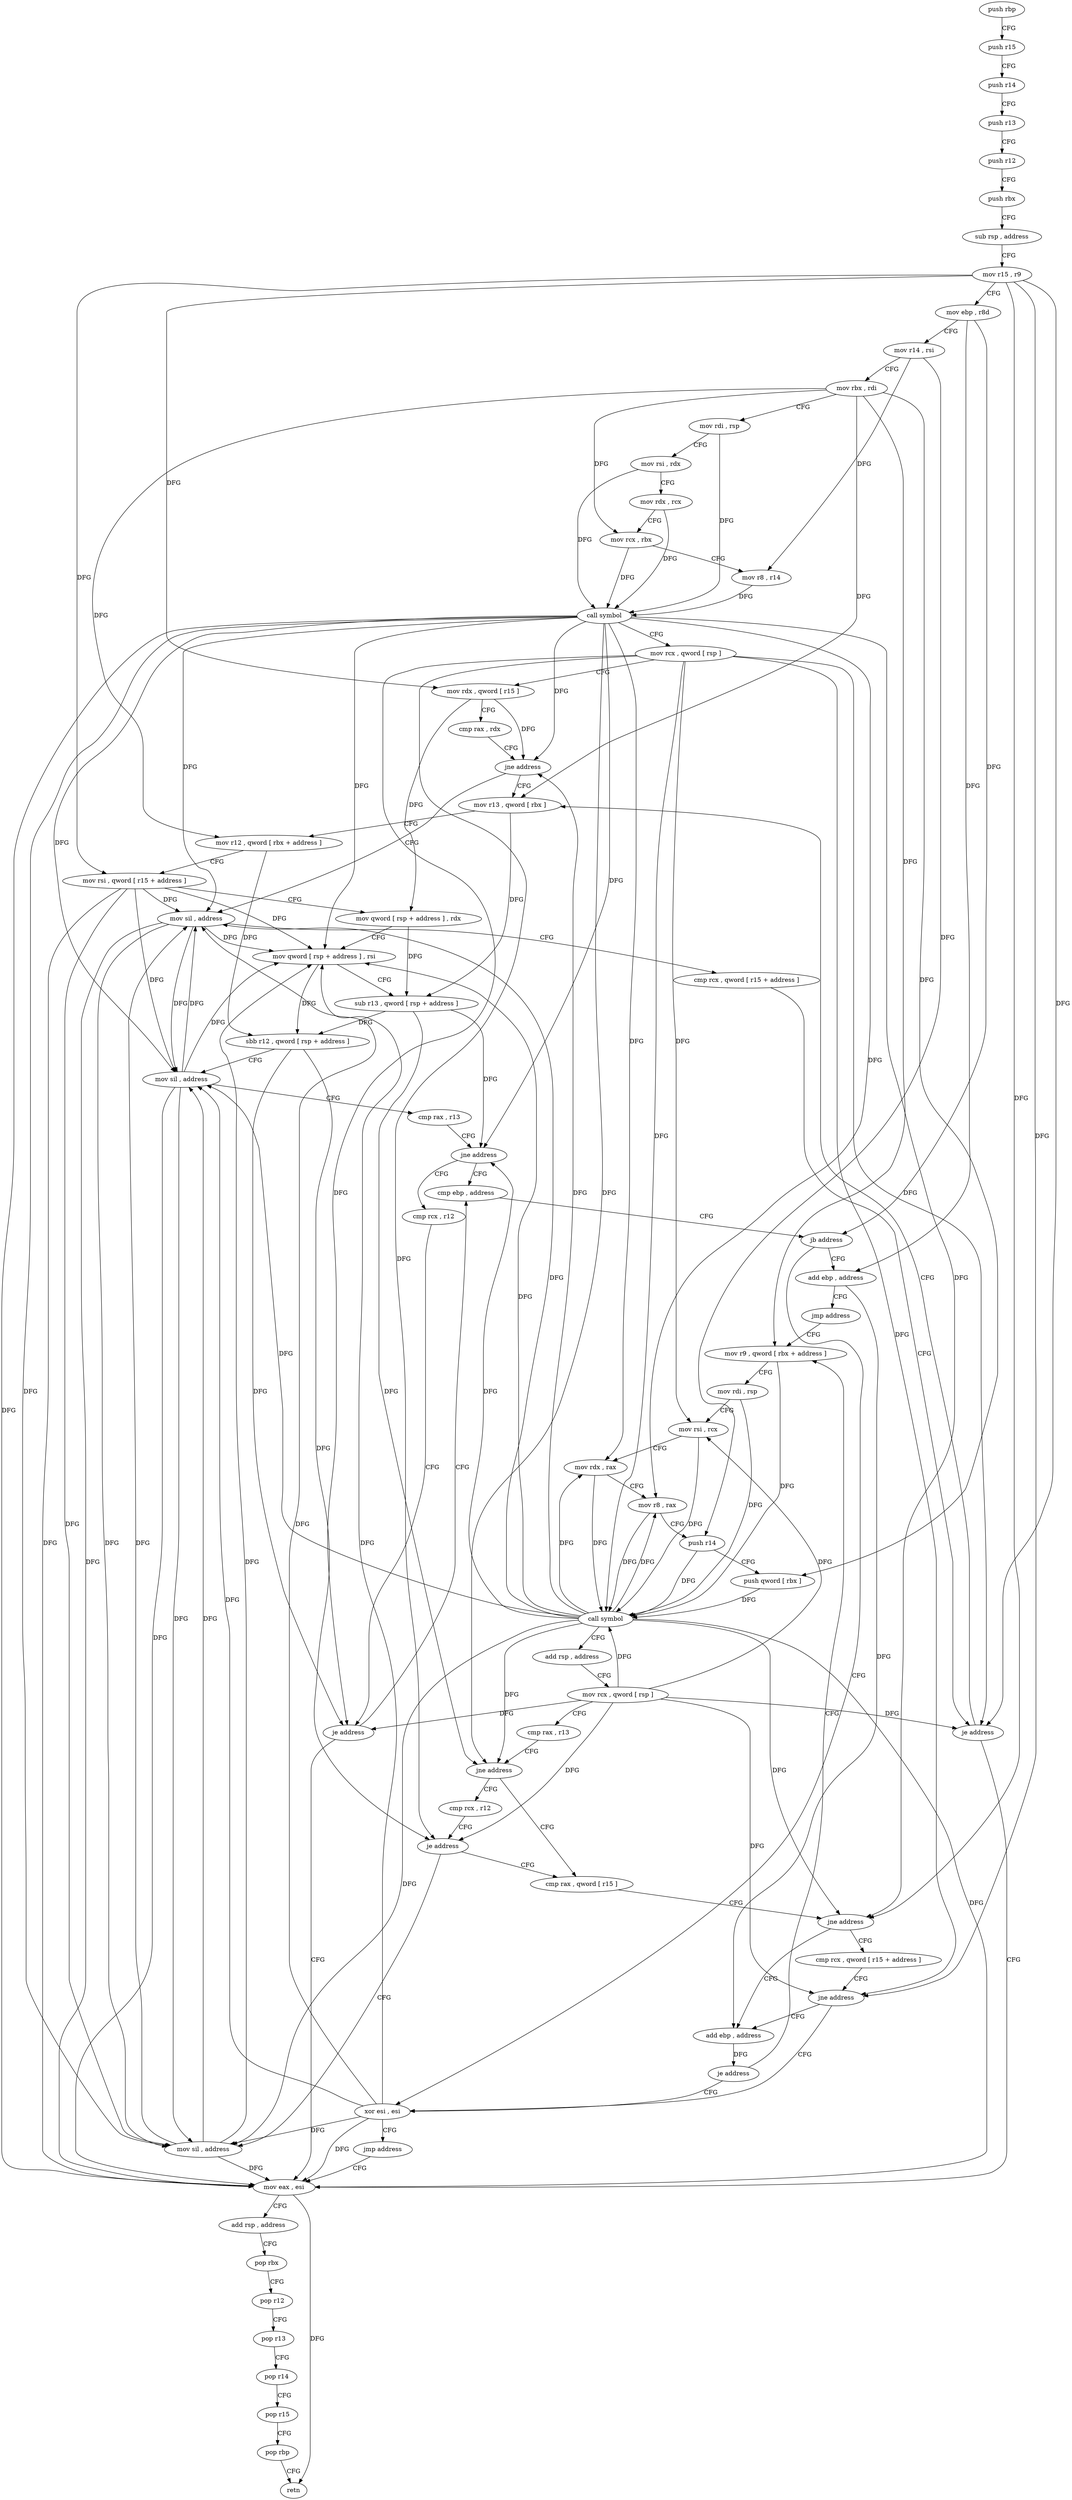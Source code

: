 digraph "func" {
"4212480" [label = "push rbp" ]
"4212481" [label = "push r15" ]
"4212483" [label = "push r14" ]
"4212485" [label = "push r13" ]
"4212487" [label = "push r12" ]
"4212489" [label = "push rbx" ]
"4212490" [label = "sub rsp , address" ]
"4212494" [label = "mov r15 , r9" ]
"4212497" [label = "mov ebp , r8d" ]
"4212500" [label = "mov r14 , rsi" ]
"4212503" [label = "mov rbx , rdi" ]
"4212506" [label = "mov rdi , rsp" ]
"4212509" [label = "mov rsi , rdx" ]
"4212512" [label = "mov rdx , rcx" ]
"4212515" [label = "mov rcx , rbx" ]
"4212518" [label = "mov r8 , r14" ]
"4212521" [label = "call symbol" ]
"4212526" [label = "mov rcx , qword [ rsp ]" ]
"4212530" [label = "mov rdx , qword [ r15 ]" ]
"4212533" [label = "cmp rax , rdx" ]
"4212536" [label = "jne address" ]
"4212547" [label = "mov r13 , qword [ rbx ]" ]
"4212538" [label = "mov sil , address" ]
"4212550" [label = "mov r12 , qword [ rbx + address ]" ]
"4212554" [label = "mov rsi , qword [ r15 + address ]" ]
"4212558" [label = "mov qword [ rsp + address ] , rdx" ]
"4212563" [label = "mov qword [ rsp + address ] , rsi" ]
"4212568" [label = "sub r13 , qword [ rsp + address ]" ]
"4212573" [label = "sbb r12 , qword [ rsp + address ]" ]
"4212578" [label = "mov sil , address" ]
"4212581" [label = "cmp rax , r13" ]
"4212584" [label = "jne address" ]
"4212591" [label = "cmp ebp , address" ]
"4212586" [label = "cmp rcx , r12" ]
"4212541" [label = "cmp rcx , qword [ r15 + address ]" ]
"4212545" [label = "je address" ]
"4212674" [label = "mov eax , esi" ]
"4212594" [label = "jb address" ]
"4212667" [label = "xor esi , esi" ]
"4212596" [label = "add ebp , address" ]
"4212589" [label = "je address" ]
"4212676" [label = "add rsp , address" ]
"4212680" [label = "pop rbx" ]
"4212681" [label = "pop r12" ]
"4212683" [label = "pop r13" ]
"4212685" [label = "pop r14" ]
"4212687" [label = "pop r15" ]
"4212689" [label = "pop rbp" ]
"4212690" [label = "retn" ]
"4212669" [label = "jmp address" ]
"4212599" [label = "jmp address" ]
"4212613" [label = "mov r9 , qword [ rbx + address ]" ]
"4212617" [label = "mov rdi , rsp" ]
"4212620" [label = "mov rsi , rcx" ]
"4212623" [label = "mov rdx , rax" ]
"4212626" [label = "mov r8 , rax" ]
"4212629" [label = "push r14" ]
"4212631" [label = "push qword [ rbx ]" ]
"4212633" [label = "call symbol" ]
"4212638" [label = "add rsp , address" ]
"4212642" [label = "mov rcx , qword [ rsp ]" ]
"4212646" [label = "cmp rax , r13" ]
"4212649" [label = "jne address" ]
"4212656" [label = "cmp rax , qword [ r15 ]" ]
"4212651" [label = "cmp rcx , r12" ]
"4212659" [label = "jne address" ]
"4212608" [label = "add ebp , address" ]
"4212661" [label = "cmp rcx , qword [ r15 + address ]" ]
"4212654" [label = "je address" ]
"4212671" [label = "mov sil , address" ]
"4212611" [label = "je address" ]
"4212665" [label = "jne address" ]
"4212480" -> "4212481" [ label = "CFG" ]
"4212481" -> "4212483" [ label = "CFG" ]
"4212483" -> "4212485" [ label = "CFG" ]
"4212485" -> "4212487" [ label = "CFG" ]
"4212487" -> "4212489" [ label = "CFG" ]
"4212489" -> "4212490" [ label = "CFG" ]
"4212490" -> "4212494" [ label = "CFG" ]
"4212494" -> "4212497" [ label = "CFG" ]
"4212494" -> "4212530" [ label = "DFG" ]
"4212494" -> "4212554" [ label = "DFG" ]
"4212494" -> "4212545" [ label = "DFG" ]
"4212494" -> "4212659" [ label = "DFG" ]
"4212494" -> "4212665" [ label = "DFG" ]
"4212497" -> "4212500" [ label = "CFG" ]
"4212497" -> "4212594" [ label = "DFG" ]
"4212497" -> "4212596" [ label = "DFG" ]
"4212500" -> "4212503" [ label = "CFG" ]
"4212500" -> "4212518" [ label = "DFG" ]
"4212500" -> "4212629" [ label = "DFG" ]
"4212503" -> "4212506" [ label = "CFG" ]
"4212503" -> "4212515" [ label = "DFG" ]
"4212503" -> "4212547" [ label = "DFG" ]
"4212503" -> "4212550" [ label = "DFG" ]
"4212503" -> "4212613" [ label = "DFG" ]
"4212503" -> "4212631" [ label = "DFG" ]
"4212506" -> "4212509" [ label = "CFG" ]
"4212506" -> "4212521" [ label = "DFG" ]
"4212509" -> "4212512" [ label = "CFG" ]
"4212509" -> "4212521" [ label = "DFG" ]
"4212512" -> "4212515" [ label = "CFG" ]
"4212512" -> "4212521" [ label = "DFG" ]
"4212515" -> "4212518" [ label = "CFG" ]
"4212515" -> "4212521" [ label = "DFG" ]
"4212518" -> "4212521" [ label = "DFG" ]
"4212521" -> "4212526" [ label = "CFG" ]
"4212521" -> "4212536" [ label = "DFG" ]
"4212521" -> "4212584" [ label = "DFG" ]
"4212521" -> "4212623" [ label = "DFG" ]
"4212521" -> "4212626" [ label = "DFG" ]
"4212521" -> "4212649" [ label = "DFG" ]
"4212521" -> "4212659" [ label = "DFG" ]
"4212521" -> "4212563" [ label = "DFG" ]
"4212521" -> "4212578" [ label = "DFG" ]
"4212521" -> "4212538" [ label = "DFG" ]
"4212521" -> "4212674" [ label = "DFG" ]
"4212521" -> "4212671" [ label = "DFG" ]
"4212526" -> "4212530" [ label = "CFG" ]
"4212526" -> "4212545" [ label = "DFG" ]
"4212526" -> "4212589" [ label = "DFG" ]
"4212526" -> "4212620" [ label = "DFG" ]
"4212526" -> "4212633" [ label = "DFG" ]
"4212526" -> "4212654" [ label = "DFG" ]
"4212526" -> "4212665" [ label = "DFG" ]
"4212530" -> "4212533" [ label = "CFG" ]
"4212530" -> "4212536" [ label = "DFG" ]
"4212530" -> "4212558" [ label = "DFG" ]
"4212533" -> "4212536" [ label = "CFG" ]
"4212536" -> "4212547" [ label = "CFG" ]
"4212536" -> "4212538" [ label = "CFG" ]
"4212547" -> "4212550" [ label = "CFG" ]
"4212547" -> "4212568" [ label = "DFG" ]
"4212538" -> "4212541" [ label = "CFG" ]
"4212538" -> "4212563" [ label = "DFG" ]
"4212538" -> "4212578" [ label = "DFG" ]
"4212538" -> "4212674" [ label = "DFG" ]
"4212538" -> "4212671" [ label = "DFG" ]
"4212550" -> "4212554" [ label = "CFG" ]
"4212550" -> "4212573" [ label = "DFG" ]
"4212554" -> "4212558" [ label = "CFG" ]
"4212554" -> "4212563" [ label = "DFG" ]
"4212554" -> "4212578" [ label = "DFG" ]
"4212554" -> "4212538" [ label = "DFG" ]
"4212554" -> "4212674" [ label = "DFG" ]
"4212554" -> "4212671" [ label = "DFG" ]
"4212558" -> "4212563" [ label = "CFG" ]
"4212558" -> "4212568" [ label = "DFG" ]
"4212563" -> "4212568" [ label = "CFG" ]
"4212563" -> "4212573" [ label = "DFG" ]
"4212568" -> "4212573" [ label = "DFG" ]
"4212568" -> "4212584" [ label = "DFG" ]
"4212568" -> "4212649" [ label = "DFG" ]
"4212573" -> "4212578" [ label = "CFG" ]
"4212573" -> "4212589" [ label = "DFG" ]
"4212573" -> "4212654" [ label = "DFG" ]
"4212578" -> "4212581" [ label = "CFG" ]
"4212578" -> "4212563" [ label = "DFG" ]
"4212578" -> "4212538" [ label = "DFG" ]
"4212578" -> "4212674" [ label = "DFG" ]
"4212578" -> "4212671" [ label = "DFG" ]
"4212581" -> "4212584" [ label = "CFG" ]
"4212584" -> "4212591" [ label = "CFG" ]
"4212584" -> "4212586" [ label = "CFG" ]
"4212591" -> "4212594" [ label = "CFG" ]
"4212586" -> "4212589" [ label = "CFG" ]
"4212541" -> "4212545" [ label = "CFG" ]
"4212545" -> "4212674" [ label = "CFG" ]
"4212545" -> "4212547" [ label = "CFG" ]
"4212674" -> "4212676" [ label = "CFG" ]
"4212674" -> "4212690" [ label = "DFG" ]
"4212594" -> "4212667" [ label = "CFG" ]
"4212594" -> "4212596" [ label = "CFG" ]
"4212667" -> "4212669" [ label = "CFG" ]
"4212667" -> "4212563" [ label = "DFG" ]
"4212667" -> "4212578" [ label = "DFG" ]
"4212667" -> "4212538" [ label = "DFG" ]
"4212667" -> "4212674" [ label = "DFG" ]
"4212667" -> "4212671" [ label = "DFG" ]
"4212596" -> "4212599" [ label = "CFG" ]
"4212596" -> "4212608" [ label = "DFG" ]
"4212589" -> "4212674" [ label = "CFG" ]
"4212589" -> "4212591" [ label = "CFG" ]
"4212676" -> "4212680" [ label = "CFG" ]
"4212680" -> "4212681" [ label = "CFG" ]
"4212681" -> "4212683" [ label = "CFG" ]
"4212683" -> "4212685" [ label = "CFG" ]
"4212685" -> "4212687" [ label = "CFG" ]
"4212687" -> "4212689" [ label = "CFG" ]
"4212689" -> "4212690" [ label = "CFG" ]
"4212669" -> "4212674" [ label = "CFG" ]
"4212599" -> "4212613" [ label = "CFG" ]
"4212613" -> "4212617" [ label = "CFG" ]
"4212613" -> "4212633" [ label = "DFG" ]
"4212617" -> "4212620" [ label = "CFG" ]
"4212617" -> "4212633" [ label = "DFG" ]
"4212620" -> "4212623" [ label = "CFG" ]
"4212620" -> "4212633" [ label = "DFG" ]
"4212623" -> "4212626" [ label = "CFG" ]
"4212623" -> "4212633" [ label = "DFG" ]
"4212626" -> "4212629" [ label = "CFG" ]
"4212626" -> "4212633" [ label = "DFG" ]
"4212629" -> "4212631" [ label = "CFG" ]
"4212629" -> "4212633" [ label = "DFG" ]
"4212631" -> "4212633" [ label = "DFG" ]
"4212633" -> "4212638" [ label = "CFG" ]
"4212633" -> "4212563" [ label = "DFG" ]
"4212633" -> "4212578" [ label = "DFG" ]
"4212633" -> "4212538" [ label = "DFG" ]
"4212633" -> "4212674" [ label = "DFG" ]
"4212633" -> "4212623" [ label = "DFG" ]
"4212633" -> "4212626" [ label = "DFG" ]
"4212633" -> "4212536" [ label = "DFG" ]
"4212633" -> "4212584" [ label = "DFG" ]
"4212633" -> "4212649" [ label = "DFG" ]
"4212633" -> "4212659" [ label = "DFG" ]
"4212633" -> "4212671" [ label = "DFG" ]
"4212638" -> "4212642" [ label = "CFG" ]
"4212642" -> "4212646" [ label = "CFG" ]
"4212642" -> "4212620" [ label = "DFG" ]
"4212642" -> "4212545" [ label = "DFG" ]
"4212642" -> "4212589" [ label = "DFG" ]
"4212642" -> "4212633" [ label = "DFG" ]
"4212642" -> "4212654" [ label = "DFG" ]
"4212642" -> "4212665" [ label = "DFG" ]
"4212646" -> "4212649" [ label = "CFG" ]
"4212649" -> "4212656" [ label = "CFG" ]
"4212649" -> "4212651" [ label = "CFG" ]
"4212656" -> "4212659" [ label = "CFG" ]
"4212651" -> "4212654" [ label = "CFG" ]
"4212659" -> "4212608" [ label = "CFG" ]
"4212659" -> "4212661" [ label = "CFG" ]
"4212608" -> "4212611" [ label = "DFG" ]
"4212661" -> "4212665" [ label = "CFG" ]
"4212654" -> "4212671" [ label = "CFG" ]
"4212654" -> "4212656" [ label = "CFG" ]
"4212671" -> "4212674" [ label = "DFG" ]
"4212671" -> "4212563" [ label = "DFG" ]
"4212671" -> "4212578" [ label = "DFG" ]
"4212671" -> "4212538" [ label = "DFG" ]
"4212611" -> "4212667" [ label = "CFG" ]
"4212611" -> "4212613" [ label = "CFG" ]
"4212665" -> "4212608" [ label = "CFG" ]
"4212665" -> "4212667" [ label = "CFG" ]
}

